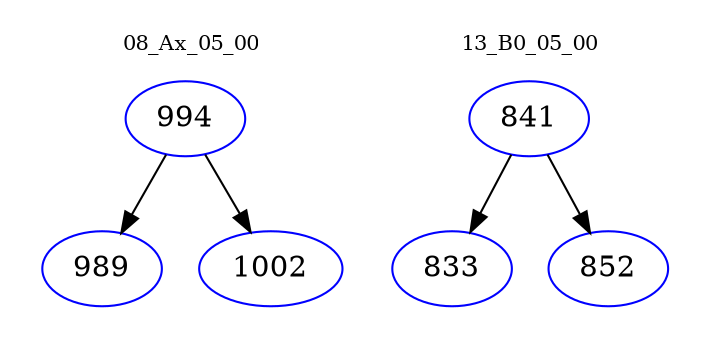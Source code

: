 digraph{
subgraph cluster_0 {
color = white
label = "08_Ax_05_00";
fontsize=10;
T0_994 [label="994", color="blue"]
T0_994 -> T0_989 [color="black"]
T0_989 [label="989", color="blue"]
T0_994 -> T0_1002 [color="black"]
T0_1002 [label="1002", color="blue"]
}
subgraph cluster_1 {
color = white
label = "13_B0_05_00";
fontsize=10;
T1_841 [label="841", color="blue"]
T1_841 -> T1_833 [color="black"]
T1_833 [label="833", color="blue"]
T1_841 -> T1_852 [color="black"]
T1_852 [label="852", color="blue"]
}
}
